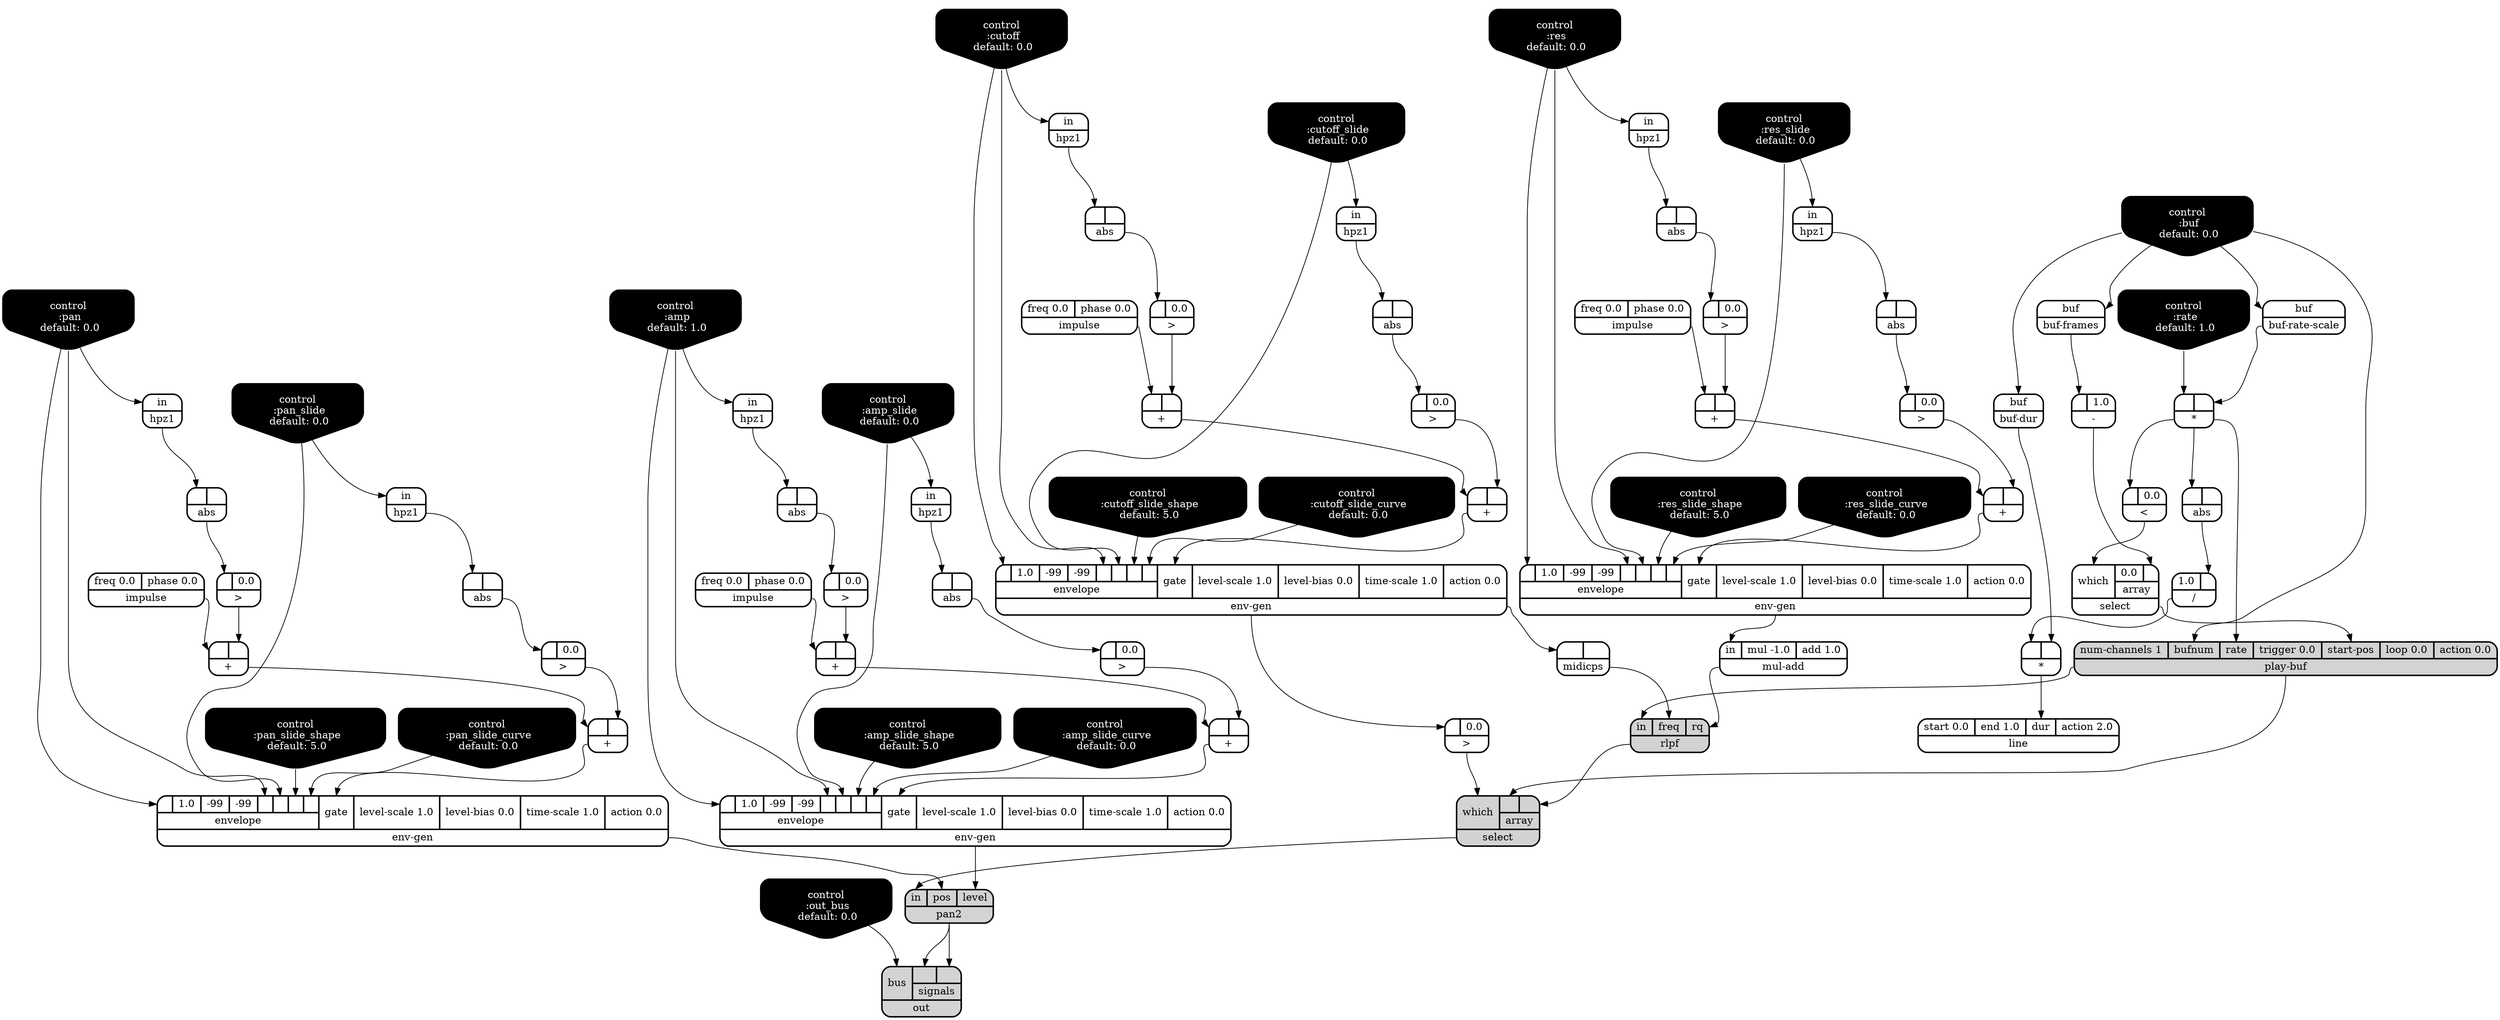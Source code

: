 digraph synthdef {
46 [label = "{{ <a> |<b> } |<__UG_NAME__>* }" style="bold, rounded" shape=record rankdir=LR];
76 [label = "{{ <a> |<b> } |<__UG_NAME__>* }" style="bold, rounded" shape=record rankdir=LR];
30 [label = "{{ <a> |<b> } |<__UG_NAME__>+ }" style="bold, rounded" shape=record rankdir=LR];
33 [label = "{{ <a> |<b> } |<__UG_NAME__>+ }" style="bold, rounded" shape=record rankdir=LR];
44 [label = "{{ <a> |<b> } |<__UG_NAME__>+ }" style="bold, rounded" shape=record rankdir=LR];
45 [label = "{{ <a> |<b> } |<__UG_NAME__>+ }" style="bold, rounded" shape=record rankdir=LR];
51 [label = "{{ <a> |<b> } |<__UG_NAME__>+ }" style="bold, rounded" shape=record rankdir=LR];
61 [label = "{{ <a> |<b> } |<__UG_NAME__>+ }" style="bold, rounded" shape=record rankdir=LR];
67 [label = "{{ <a> |<b> } |<__UG_NAME__>+ }" style="bold, rounded" shape=record rankdir=LR];
68 [label = "{{ <a> |<b> } |<__UG_NAME__>+ }" style="bold, rounded" shape=record rankdir=LR];
54 [label = "{{ <a> |<b> 1.0} |<__UG_NAME__>- }" style="bold, rounded" shape=record rankdir=LR];
74 [label = "{{ <a> 1.0|<b> } |<__UG_NAME__>/ }" style="bold, rounded" shape=record rankdir=LR];
52 [label = "{{ <a> |<b> 0.0} |<__UG_NAME__>\< }" style="bold, rounded" shape=record rankdir=LR];
25 [label = "{{ <a> |<b> 0.0} |<__UG_NAME__>\> }" style="bold, rounded" shape=record rankdir=LR];
29 [label = "{{ <a> |<b> 0.0} |<__UG_NAME__>\> }" style="bold, rounded" shape=record rankdir=LR];
32 [label = "{{ <a> |<b> 0.0} |<__UG_NAME__>\> }" style="bold, rounded" shape=record rankdir=LR];
36 [label = "{{ <a> |<b> 0.0} |<__UG_NAME__>\> }" style="bold, rounded" shape=record rankdir=LR];
39 [label = "{{ <a> |<b> 0.0} |<__UG_NAME__>\> }" style="bold, rounded" shape=record rankdir=LR];
43 [label = "{{ <a> |<b> 0.0} |<__UG_NAME__>\> }" style="bold, rounded" shape=record rankdir=LR];
50 [label = "{{ <a> |<b> 0.0} |<__UG_NAME__>\> }" style="bold, rounded" shape=record rankdir=LR];
58 [label = "{{ <a> |<b> 0.0} |<__UG_NAME__>\> }" style="bold, rounded" shape=record rankdir=LR];
60 [label = "{{ <a> |<b> 0.0} |<__UG_NAME__>\> }" style="bold, rounded" shape=record rankdir=LR];
20 [label = "{{ <a> |<b> } |<__UG_NAME__>abs }" style="bold, rounded" shape=record rankdir=LR];
24 [label = "{{ <a> |<b> } |<__UG_NAME__>abs }" style="bold, rounded" shape=record rankdir=LR];
28 [label = "{{ <a> |<b> } |<__UG_NAME__>abs }" style="bold, rounded" shape=record rankdir=LR];
31 [label = "{{ <a> |<b> } |<__UG_NAME__>abs }" style="bold, rounded" shape=record rankdir=LR];
35 [label = "{{ <a> |<b> } |<__UG_NAME__>abs }" style="bold, rounded" shape=record rankdir=LR];
38 [label = "{{ <a> |<b> } |<__UG_NAME__>abs }" style="bold, rounded" shape=record rankdir=LR];
42 [label = "{{ <a> |<b> } |<__UG_NAME__>abs }" style="bold, rounded" shape=record rankdir=LR];
49 [label = "{{ <a> |<b> } |<__UG_NAME__>abs }" style="bold, rounded" shape=record rankdir=LR];
73 [label = "{{ <a> |<b> } |<__UG_NAME__>abs }" style="bold, rounded" shape=record rankdir=LR];
75 [label = "{{ <buf> buf} |<__UG_NAME__>buf-dur }" style="bold, rounded" shape=record rankdir=LR];
53 [label = "{{ <buf> buf} |<__UG_NAME__>buf-frames }" style="bold, rounded" shape=record rankdir=LR];
22 [label = "{{ <buf> buf} |<__UG_NAME__>buf-rate-scale }" style="bold, rounded" shape=record rankdir=LR];
0 [label = "control
 :buf
 default: 0.0" shape=invhouse style="rounded, filled, bold" fillcolor=black fontcolor=white ]; 
1 [label = "control
 :amp
 default: 1.0" shape=invhouse style="rounded, filled, bold" fillcolor=black fontcolor=white ]; 
2 [label = "control
 :amp_slide
 default: 0.0" shape=invhouse style="rounded, filled, bold" fillcolor=black fontcolor=white ]; 
3 [label = "control
 :amp_slide_shape
 default: 5.0" shape=invhouse style="rounded, filled, bold" fillcolor=black fontcolor=white ]; 
4 [label = "control
 :amp_slide_curve
 default: 0.0" shape=invhouse style="rounded, filled, bold" fillcolor=black fontcolor=white ]; 
5 [label = "control
 :pan
 default: 0.0" shape=invhouse style="rounded, filled, bold" fillcolor=black fontcolor=white ]; 
6 [label = "control
 :pan_slide
 default: 0.0" shape=invhouse style="rounded, filled, bold" fillcolor=black fontcolor=white ]; 
7 [label = "control
 :pan_slide_shape
 default: 5.0" shape=invhouse style="rounded, filled, bold" fillcolor=black fontcolor=white ]; 
8 [label = "control
 :pan_slide_curve
 default: 0.0" shape=invhouse style="rounded, filled, bold" fillcolor=black fontcolor=white ]; 
9 [label = "control
 :cutoff
 default: 0.0" shape=invhouse style="rounded, filled, bold" fillcolor=black fontcolor=white ]; 
10 [label = "control
 :cutoff_slide
 default: 0.0" shape=invhouse style="rounded, filled, bold" fillcolor=black fontcolor=white ]; 
11 [label = "control
 :cutoff_slide_shape
 default: 5.0" shape=invhouse style="rounded, filled, bold" fillcolor=black fontcolor=white ]; 
12 [label = "control
 :cutoff_slide_curve
 default: 0.0" shape=invhouse style="rounded, filled, bold" fillcolor=black fontcolor=white ]; 
13 [label = "control
 :res
 default: 0.0" shape=invhouse style="rounded, filled, bold" fillcolor=black fontcolor=white ]; 
14 [label = "control
 :res_slide
 default: 0.0" shape=invhouse style="rounded, filled, bold" fillcolor=black fontcolor=white ]; 
15 [label = "control
 :res_slide_shape
 default: 5.0" shape=invhouse style="rounded, filled, bold" fillcolor=black fontcolor=white ]; 
16 [label = "control
 :res_slide_curve
 default: 0.0" shape=invhouse style="rounded, filled, bold" fillcolor=black fontcolor=white ]; 
17 [label = "control
 :rate
 default: 1.0" shape=invhouse style="rounded, filled, bold" fillcolor=black fontcolor=white ]; 
18 [label = "control
 :out_bus
 default: 0.0" shape=invhouse style="rounded, filled, bold" fillcolor=black fontcolor=white ]; 
57 [label = "{{ {{<envelope___control___0>|1.0|-99|-99|<envelope___control___4>|<envelope___control___5>|<envelope___control___6>|<envelope___control___7>}|envelope}|<gate> gate|<level____scale> level-scale 1.0|<level____bias> level-bias 0.0|<time____scale> time-scale 1.0|<action> action 0.0} |<__UG_NAME__>env-gen }" style="bold, rounded" shape=record rankdir=LR];
62 [label = "{{ {{<envelope___control___0>|1.0|-99|-99|<envelope___control___4>|<envelope___control___5>|<envelope___control___6>|<envelope___control___7>}|envelope}|<gate> gate|<level____scale> level-scale 1.0|<level____bias> level-bias 0.0|<time____scale> time-scale 1.0|<action> action 0.0} |<__UG_NAME__>env-gen }" style="bold, rounded" shape=record rankdir=LR];
69 [label = "{{ {{<envelope___control___0>|1.0|-99|-99|<envelope___control___4>|<envelope___control___5>|<envelope___control___6>|<envelope___control___7>}|envelope}|<gate> gate|<level____scale> level-scale 1.0|<level____bias> level-bias 0.0|<time____scale> time-scale 1.0|<action> action 0.0} |<__UG_NAME__>env-gen }" style="bold, rounded" shape=record rankdir=LR];
70 [label = "{{ {{<envelope___control___0>|1.0|-99|-99|<envelope___control___4>|<envelope___control___5>|<envelope___control___6>|<envelope___control___7>}|envelope}|<gate> gate|<level____scale> level-scale 1.0|<level____bias> level-bias 0.0|<time____scale> time-scale 1.0|<action> action 0.0} |<__UG_NAME__>env-gen }" style="bold, rounded" shape=record rankdir=LR];
19 [label = "{{ <in> in} |<__UG_NAME__>hpz1 }" style="bold, rounded" shape=record rankdir=LR];
21 [label = "{{ <in> in} |<__UG_NAME__>hpz1 }" style="bold, rounded" shape=record rankdir=LR];
23 [label = "{{ <in> in} |<__UG_NAME__>hpz1 }" style="bold, rounded" shape=record rankdir=LR];
27 [label = "{{ <in> in} |<__UG_NAME__>hpz1 }" style="bold, rounded" shape=record rankdir=LR];
34 [label = "{{ <in> in} |<__UG_NAME__>hpz1 }" style="bold, rounded" shape=record rankdir=LR];
37 [label = "{{ <in> in} |<__UG_NAME__>hpz1 }" style="bold, rounded" shape=record rankdir=LR];
41 [label = "{{ <in> in} |<__UG_NAME__>hpz1 }" style="bold, rounded" shape=record rankdir=LR];
48 [label = "{{ <in> in} |<__UG_NAME__>hpz1 }" style="bold, rounded" shape=record rankdir=LR];
26 [label = "{{ <freq> freq 0.0|<phase> phase 0.0} |<__UG_NAME__>impulse }" style="bold, rounded" shape=record rankdir=LR];
40 [label = "{{ <freq> freq 0.0|<phase> phase 0.0} |<__UG_NAME__>impulse }" style="bold, rounded" shape=record rankdir=LR];
47 [label = "{{ <freq> freq 0.0|<phase> phase 0.0} |<__UG_NAME__>impulse }" style="bold, rounded" shape=record rankdir=LR];
66 [label = "{{ <freq> freq 0.0|<phase> phase 0.0} |<__UG_NAME__>impulse }" style="bold, rounded" shape=record rankdir=LR];
77 [label = "{{ <start> start 0.0|<end> end 1.0|<dur> dur|<action> action 2.0} |<__UG_NAME__>line }" style="bold, rounded" shape=record rankdir=LR];
59 [label = "{{ <a> |<b> } |<__UG_NAME__>midicps }" style="bold, rounded" shape=record rankdir=LR];
63 [label = "{{ <in> in|<mul> mul -1.0|<add> add 1.0} |<__UG_NAME__>mul-add }" style="bold, rounded" shape=record rankdir=LR];
72 [label = "{{ <bus> bus|{{<signals___pan2___0>|<signals___pan2___1>}|signals}} |<__UG_NAME__>out }" style="filled, bold, rounded"  shape=record rankdir=LR];
71 [label = "{{ <in> in|<pos> pos|<level> level} |<__UG_NAME__>pan2 }" style="filled, bold, rounded"  shape=record rankdir=LR];
56 [label = "{{ <num____channels> num-channels 1|<bufnum> bufnum|<rate> rate|<trigger> trigger 0.0|<start____pos> start-pos|<loop> loop 0.0|<action> action 0.0} |<__UG_NAME__>play-buf }" style="filled, bold, rounded"  shape=record rankdir=LR];
64 [label = "{{ <in> in|<freq> freq|<rq> rq} |<__UG_NAME__>rlpf }" style="filled, bold, rounded"  shape=record rankdir=LR];
55 [label = "{{ <which> which|{{0.0|<array___binary____op____u____gen___1>}|array}} |<__UG_NAME__>select }" style="bold, rounded" shape=record rankdir=LR];
65 [label = "{{ <which> which|{{<array___play____buf___0>|<array___rlpf___1>}|array}} |<__UG_NAME__>select }" style="filled, bold, rounded"  shape=record rankdir=LR];

22:__UG_NAME__ -> 46:b ;
17:__UG_NAME__ -> 46:a ;
75:__UG_NAME__ -> 76:b ;
74:__UG_NAME__ -> 76:a ;
29:__UG_NAME__ -> 30:b ;
26:__UG_NAME__ -> 30:a ;
32:__UG_NAME__ -> 33:b ;
30:__UG_NAME__ -> 33:a ;
43:__UG_NAME__ -> 44:b ;
40:__UG_NAME__ -> 44:a ;
36:__UG_NAME__ -> 45:b ;
44:__UG_NAME__ -> 45:a ;
50:__UG_NAME__ -> 51:b ;
47:__UG_NAME__ -> 51:a ;
60:__UG_NAME__ -> 61:b ;
51:__UG_NAME__ -> 61:a ;
39:__UG_NAME__ -> 67:b ;
66:__UG_NAME__ -> 67:a ;
25:__UG_NAME__ -> 68:b ;
67:__UG_NAME__ -> 68:a ;
53:__UG_NAME__ -> 54:a ;
73:__UG_NAME__ -> 74:b ;
46:__UG_NAME__ -> 52:a ;
24:__UG_NAME__ -> 25:a ;
28:__UG_NAME__ -> 29:a ;
31:__UG_NAME__ -> 32:a ;
35:__UG_NAME__ -> 36:a ;
38:__UG_NAME__ -> 39:a ;
42:__UG_NAME__ -> 43:a ;
49:__UG_NAME__ -> 50:a ;
57:__UG_NAME__ -> 58:a ;
20:__UG_NAME__ -> 60:a ;
19:__UG_NAME__ -> 20:a ;
23:__UG_NAME__ -> 24:a ;
27:__UG_NAME__ -> 28:a ;
21:__UG_NAME__ -> 31:a ;
34:__UG_NAME__ -> 35:a ;
37:__UG_NAME__ -> 38:a ;
41:__UG_NAME__ -> 42:a ;
48:__UG_NAME__ -> 49:a ;
46:__UG_NAME__ -> 73:a ;
0:__UG_NAME__ -> 75:buf ;
0:__UG_NAME__ -> 53:buf ;
0:__UG_NAME__ -> 22:buf ;
33:__UG_NAME__ -> 57:gate ;
9:__UG_NAME__ -> 57:envelope___control___0 ;
9:__UG_NAME__ -> 57:envelope___control___4 ;
10:__UG_NAME__ -> 57:envelope___control___5 ;
11:__UG_NAME__ -> 57:envelope___control___6 ;
12:__UG_NAME__ -> 57:envelope___control___7 ;
61:__UG_NAME__ -> 62:gate ;
13:__UG_NAME__ -> 62:envelope___control___0 ;
13:__UG_NAME__ -> 62:envelope___control___4 ;
14:__UG_NAME__ -> 62:envelope___control___5 ;
15:__UG_NAME__ -> 62:envelope___control___6 ;
16:__UG_NAME__ -> 62:envelope___control___7 ;
68:__UG_NAME__ -> 69:gate ;
5:__UG_NAME__ -> 69:envelope___control___0 ;
5:__UG_NAME__ -> 69:envelope___control___4 ;
6:__UG_NAME__ -> 69:envelope___control___5 ;
7:__UG_NAME__ -> 69:envelope___control___6 ;
8:__UG_NAME__ -> 69:envelope___control___7 ;
45:__UG_NAME__ -> 70:gate ;
1:__UG_NAME__ -> 70:envelope___control___0 ;
1:__UG_NAME__ -> 70:envelope___control___4 ;
2:__UG_NAME__ -> 70:envelope___control___5 ;
3:__UG_NAME__ -> 70:envelope___control___6 ;
4:__UG_NAME__ -> 70:envelope___control___7 ;
14:__UG_NAME__ -> 19:in ;
10:__UG_NAME__ -> 21:in ;
6:__UG_NAME__ -> 23:in ;
9:__UG_NAME__ -> 27:in ;
2:__UG_NAME__ -> 34:in ;
5:__UG_NAME__ -> 37:in ;
1:__UG_NAME__ -> 41:in ;
13:__UG_NAME__ -> 48:in ;
76:__UG_NAME__ -> 77:dur ;
57:__UG_NAME__ -> 59:a ;
62:__UG_NAME__ -> 63:in ;
71:__UG_NAME__ -> 72:signals___pan2___0 ;
71:__UG_NAME__ -> 72:signals___pan2___1 ;
18:__UG_NAME__ -> 72:bus ;
70:__UG_NAME__ -> 71:level ;
69:__UG_NAME__ -> 71:pos ;
65:__UG_NAME__ -> 71:in ;
55:__UG_NAME__ -> 56:start____pos ;
46:__UG_NAME__ -> 56:rate ;
0:__UG_NAME__ -> 56:bufnum ;
63:__UG_NAME__ -> 64:rq ;
59:__UG_NAME__ -> 64:freq ;
56:__UG_NAME__ -> 64:in ;
54:__UG_NAME__ -> 55:array___binary____op____u____gen___1 ;
52:__UG_NAME__ -> 55:which ;
56:__UG_NAME__ -> 65:array___play____buf___0 ;
64:__UG_NAME__ -> 65:array___rlpf___1 ;
58:__UG_NAME__ -> 65:which ;

}